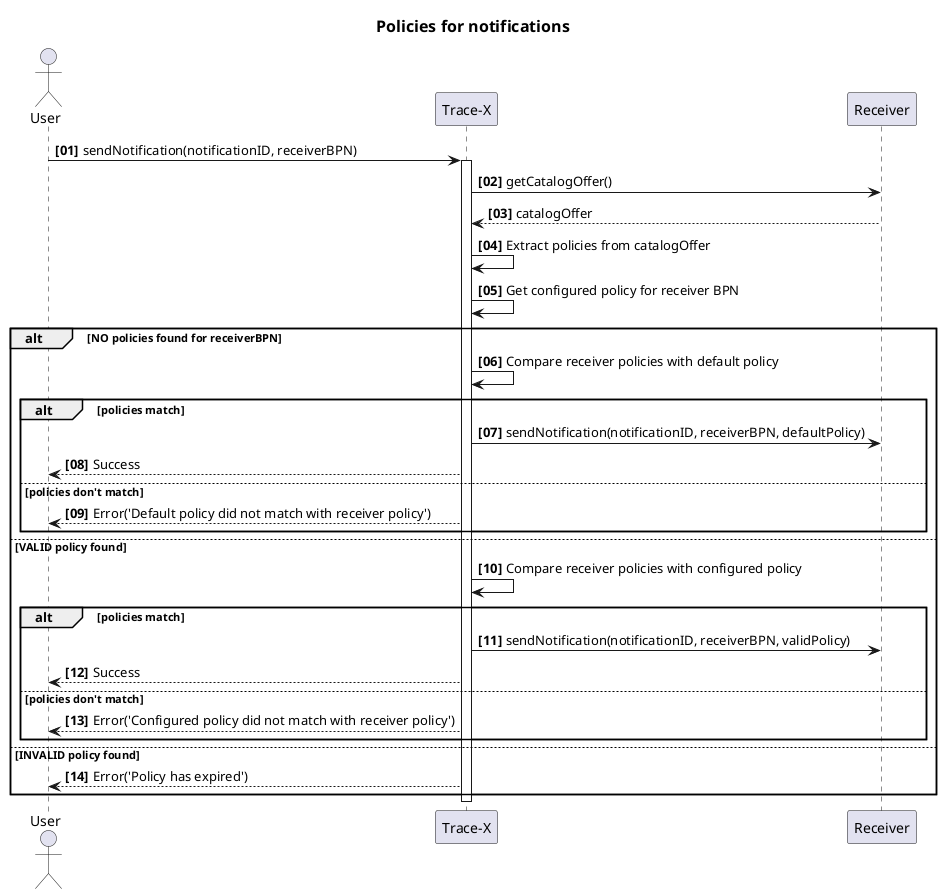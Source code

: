 @startuml
title
    ==Policies for notifications
end title

autonumber "<B>[00]"

actor "User" as U order 0
participant "Trace-X" as TX order 1
participant "Receiver" as R order 2

U -> TX: sendNotification(notificationID, receiverBPN)
activate TX
TX -> R: getCatalogOffer()
R --> TX: catalogOffer
TX -> TX: Extract policies from catalogOffer
TX -> TX: Get configured policy for receiver BPN
alt NO policies found for receiverBPN
TX -> TX: Compare receiver policies with default policy
alt policies match
TX -> R: sendNotification(notificationID, receiverBPN, defaultPolicy)
TX --> U: Success
else policies don't match
TX --> U: Error('Default policy did not match with receiver policy')
end
else VALID policy found
TX -> TX: Compare receiver policies with configured policy
alt policies match
TX -> R: sendNotification(notificationID, receiverBPN, validPolicy)
TX --> U: Success
else policies don't match
TX --> U: Error('Configured policy did not match with receiver policy')
end
else INVALID policy found
TX --> U: Error('Policy has expired')
end
deactivate TX

@enduml
